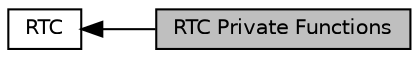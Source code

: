 digraph "RTC Private Functions"
{
  edge [fontname="Helvetica",fontsize="10",labelfontname="Helvetica",labelfontsize="10"];
  node [fontname="Helvetica",fontsize="10",shape=record];
  rankdir=LR;
  Node1 [label="RTC",height=0.2,width=0.4,color="black", fillcolor="white", style="filled",URL="$group___r_t_c.html",tooltip="RTC HAL module driver. "];
  Node0 [label="RTC Private Functions",height=0.2,width=0.4,color="black", fillcolor="grey75", style="filled", fontcolor="black"];
  Node1->Node0 [shape=plaintext, dir="back", style="solid"];
}
